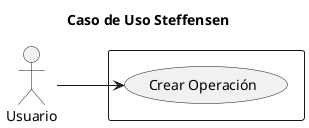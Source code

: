@startuml

title Caso de Uso Steffensen

left to right direction

actor Usuario as user

rectangle  {
    usecase "Crear Operación" as crear
}

user --> crear: ""

@enduml